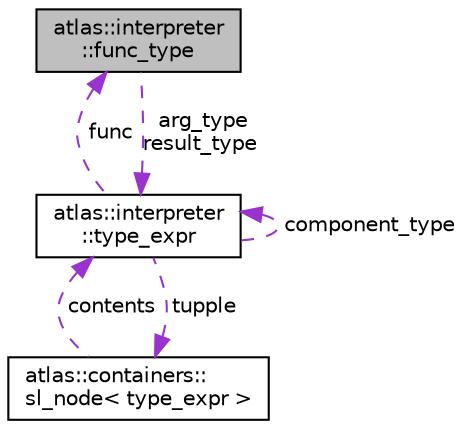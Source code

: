 digraph "atlas::interpreter::func_type"
{
  edge [fontname="Helvetica",fontsize="10",labelfontname="Helvetica",labelfontsize="10"];
  node [fontname="Helvetica",fontsize="10",shape=record];
  Node1 [label="atlas::interpreter\l::func_type",height=0.2,width=0.4,color="black", fillcolor="grey75", style="filled", fontcolor="black"];
  Node2 -> Node1 [dir="back",color="darkorchid3",fontsize="10",style="dashed",label=" arg_type\nresult_type" ,fontname="Helvetica"];
  Node2 [label="atlas::interpreter\l::type_expr",height=0.2,width=0.4,color="black", fillcolor="white", style="filled",URL="$structatlas_1_1interpreter_1_1type__expr.html"];
  Node1 -> Node2 [dir="back",color="darkorchid3",fontsize="10",style="dashed",label=" func" ,fontname="Helvetica"];
  Node3 -> Node2 [dir="back",color="darkorchid3",fontsize="10",style="dashed",label=" tupple" ,fontname="Helvetica"];
  Node3 [label="atlas::containers::\lsl_node\< type_expr \>",height=0.2,width=0.4,color="black", fillcolor="white", style="filled",URL="$structatlas_1_1containers_1_1sl__node.html"];
  Node2 -> Node3 [dir="back",color="darkorchid3",fontsize="10",style="dashed",label=" contents" ,fontname="Helvetica"];
  Node2 -> Node2 [dir="back",color="darkorchid3",fontsize="10",style="dashed",label=" component_type" ,fontname="Helvetica"];
}
